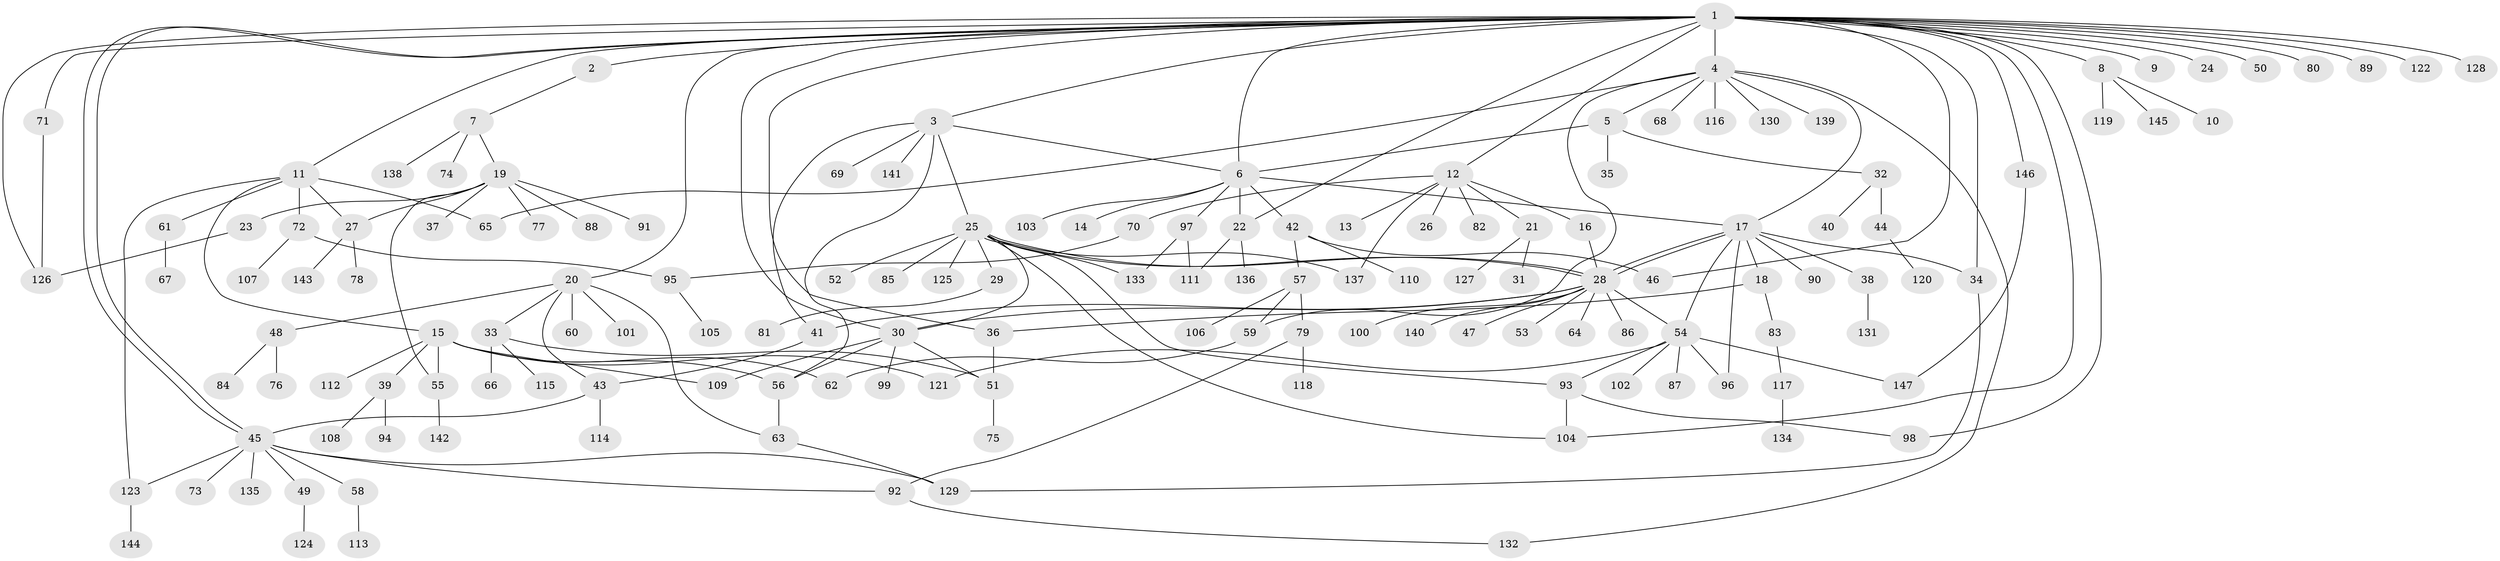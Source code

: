 // coarse degree distribution, {26: 0.009009009009009009, 6: 0.02702702702702703, 9: 0.02702702702702703, 4: 0.04504504504504504, 10: 0.009009009009009009, 3: 0.11711711711711711, 1: 0.5045045045045045, 7: 0.02702702702702703, 8: 0.009009009009009009, 2: 0.18018018018018017, 11: 0.018018018018018018, 13: 0.009009009009009009, 5: 0.018018018018018018}
// Generated by graph-tools (version 1.1) at 2025/51/02/27/25 19:51:53]
// undirected, 147 vertices, 193 edges
graph export_dot {
graph [start="1"]
  node [color=gray90,style=filled];
  1;
  2;
  3;
  4;
  5;
  6;
  7;
  8;
  9;
  10;
  11;
  12;
  13;
  14;
  15;
  16;
  17;
  18;
  19;
  20;
  21;
  22;
  23;
  24;
  25;
  26;
  27;
  28;
  29;
  30;
  31;
  32;
  33;
  34;
  35;
  36;
  37;
  38;
  39;
  40;
  41;
  42;
  43;
  44;
  45;
  46;
  47;
  48;
  49;
  50;
  51;
  52;
  53;
  54;
  55;
  56;
  57;
  58;
  59;
  60;
  61;
  62;
  63;
  64;
  65;
  66;
  67;
  68;
  69;
  70;
  71;
  72;
  73;
  74;
  75;
  76;
  77;
  78;
  79;
  80;
  81;
  82;
  83;
  84;
  85;
  86;
  87;
  88;
  89;
  90;
  91;
  92;
  93;
  94;
  95;
  96;
  97;
  98;
  99;
  100;
  101;
  102;
  103;
  104;
  105;
  106;
  107;
  108;
  109;
  110;
  111;
  112;
  113;
  114;
  115;
  116;
  117;
  118;
  119;
  120;
  121;
  122;
  123;
  124;
  125;
  126;
  127;
  128;
  129;
  130;
  131;
  132;
  133;
  134;
  135;
  136;
  137;
  138;
  139;
  140;
  141;
  142;
  143;
  144;
  145;
  146;
  147;
  1 -- 2;
  1 -- 3;
  1 -- 4;
  1 -- 6;
  1 -- 8;
  1 -- 9;
  1 -- 11;
  1 -- 12;
  1 -- 20;
  1 -- 22;
  1 -- 24;
  1 -- 30;
  1 -- 34;
  1 -- 36;
  1 -- 45;
  1 -- 45;
  1 -- 46;
  1 -- 50;
  1 -- 71;
  1 -- 80;
  1 -- 89;
  1 -- 98;
  1 -- 104;
  1 -- 122;
  1 -- 126;
  1 -- 128;
  1 -- 146;
  2 -- 7;
  3 -- 6;
  3 -- 25;
  3 -- 41;
  3 -- 56;
  3 -- 69;
  3 -- 141;
  4 -- 5;
  4 -- 17;
  4 -- 59;
  4 -- 65;
  4 -- 68;
  4 -- 116;
  4 -- 130;
  4 -- 132;
  4 -- 139;
  5 -- 6;
  5 -- 32;
  5 -- 35;
  6 -- 14;
  6 -- 17;
  6 -- 22;
  6 -- 42;
  6 -- 97;
  6 -- 103;
  7 -- 19;
  7 -- 74;
  7 -- 138;
  8 -- 10;
  8 -- 119;
  8 -- 145;
  11 -- 15;
  11 -- 27;
  11 -- 61;
  11 -- 65;
  11 -- 72;
  11 -- 123;
  12 -- 13;
  12 -- 16;
  12 -- 21;
  12 -- 26;
  12 -- 70;
  12 -- 82;
  12 -- 137;
  15 -- 39;
  15 -- 55;
  15 -- 56;
  15 -- 62;
  15 -- 109;
  15 -- 112;
  15 -- 121;
  16 -- 28;
  17 -- 18;
  17 -- 28;
  17 -- 28;
  17 -- 34;
  17 -- 38;
  17 -- 54;
  17 -- 90;
  17 -- 96;
  18 -- 36;
  18 -- 83;
  19 -- 23;
  19 -- 27;
  19 -- 37;
  19 -- 55;
  19 -- 77;
  19 -- 88;
  19 -- 91;
  20 -- 33;
  20 -- 43;
  20 -- 48;
  20 -- 60;
  20 -- 63;
  20 -- 101;
  21 -- 31;
  21 -- 127;
  22 -- 111;
  22 -- 136;
  23 -- 126;
  25 -- 28;
  25 -- 28;
  25 -- 29;
  25 -- 30;
  25 -- 52;
  25 -- 85;
  25 -- 93;
  25 -- 104;
  25 -- 125;
  25 -- 133;
  25 -- 137;
  27 -- 78;
  27 -- 143;
  28 -- 30;
  28 -- 41;
  28 -- 47;
  28 -- 53;
  28 -- 54;
  28 -- 64;
  28 -- 86;
  28 -- 100;
  28 -- 140;
  29 -- 81;
  30 -- 51;
  30 -- 56;
  30 -- 99;
  30 -- 109;
  32 -- 40;
  32 -- 44;
  33 -- 51;
  33 -- 66;
  33 -- 115;
  34 -- 129;
  36 -- 51;
  38 -- 131;
  39 -- 94;
  39 -- 108;
  41 -- 43;
  42 -- 46;
  42 -- 57;
  42 -- 110;
  43 -- 45;
  43 -- 114;
  44 -- 120;
  45 -- 49;
  45 -- 58;
  45 -- 73;
  45 -- 92;
  45 -- 123;
  45 -- 129;
  45 -- 135;
  48 -- 76;
  48 -- 84;
  49 -- 124;
  51 -- 75;
  54 -- 87;
  54 -- 93;
  54 -- 96;
  54 -- 102;
  54 -- 121;
  54 -- 147;
  55 -- 142;
  56 -- 63;
  57 -- 59;
  57 -- 79;
  57 -- 106;
  58 -- 113;
  59 -- 62;
  61 -- 67;
  63 -- 129;
  70 -- 95;
  71 -- 126;
  72 -- 95;
  72 -- 107;
  79 -- 92;
  79 -- 118;
  83 -- 117;
  92 -- 132;
  93 -- 98;
  93 -- 104;
  95 -- 105;
  97 -- 111;
  97 -- 133;
  117 -- 134;
  123 -- 144;
  146 -- 147;
}
